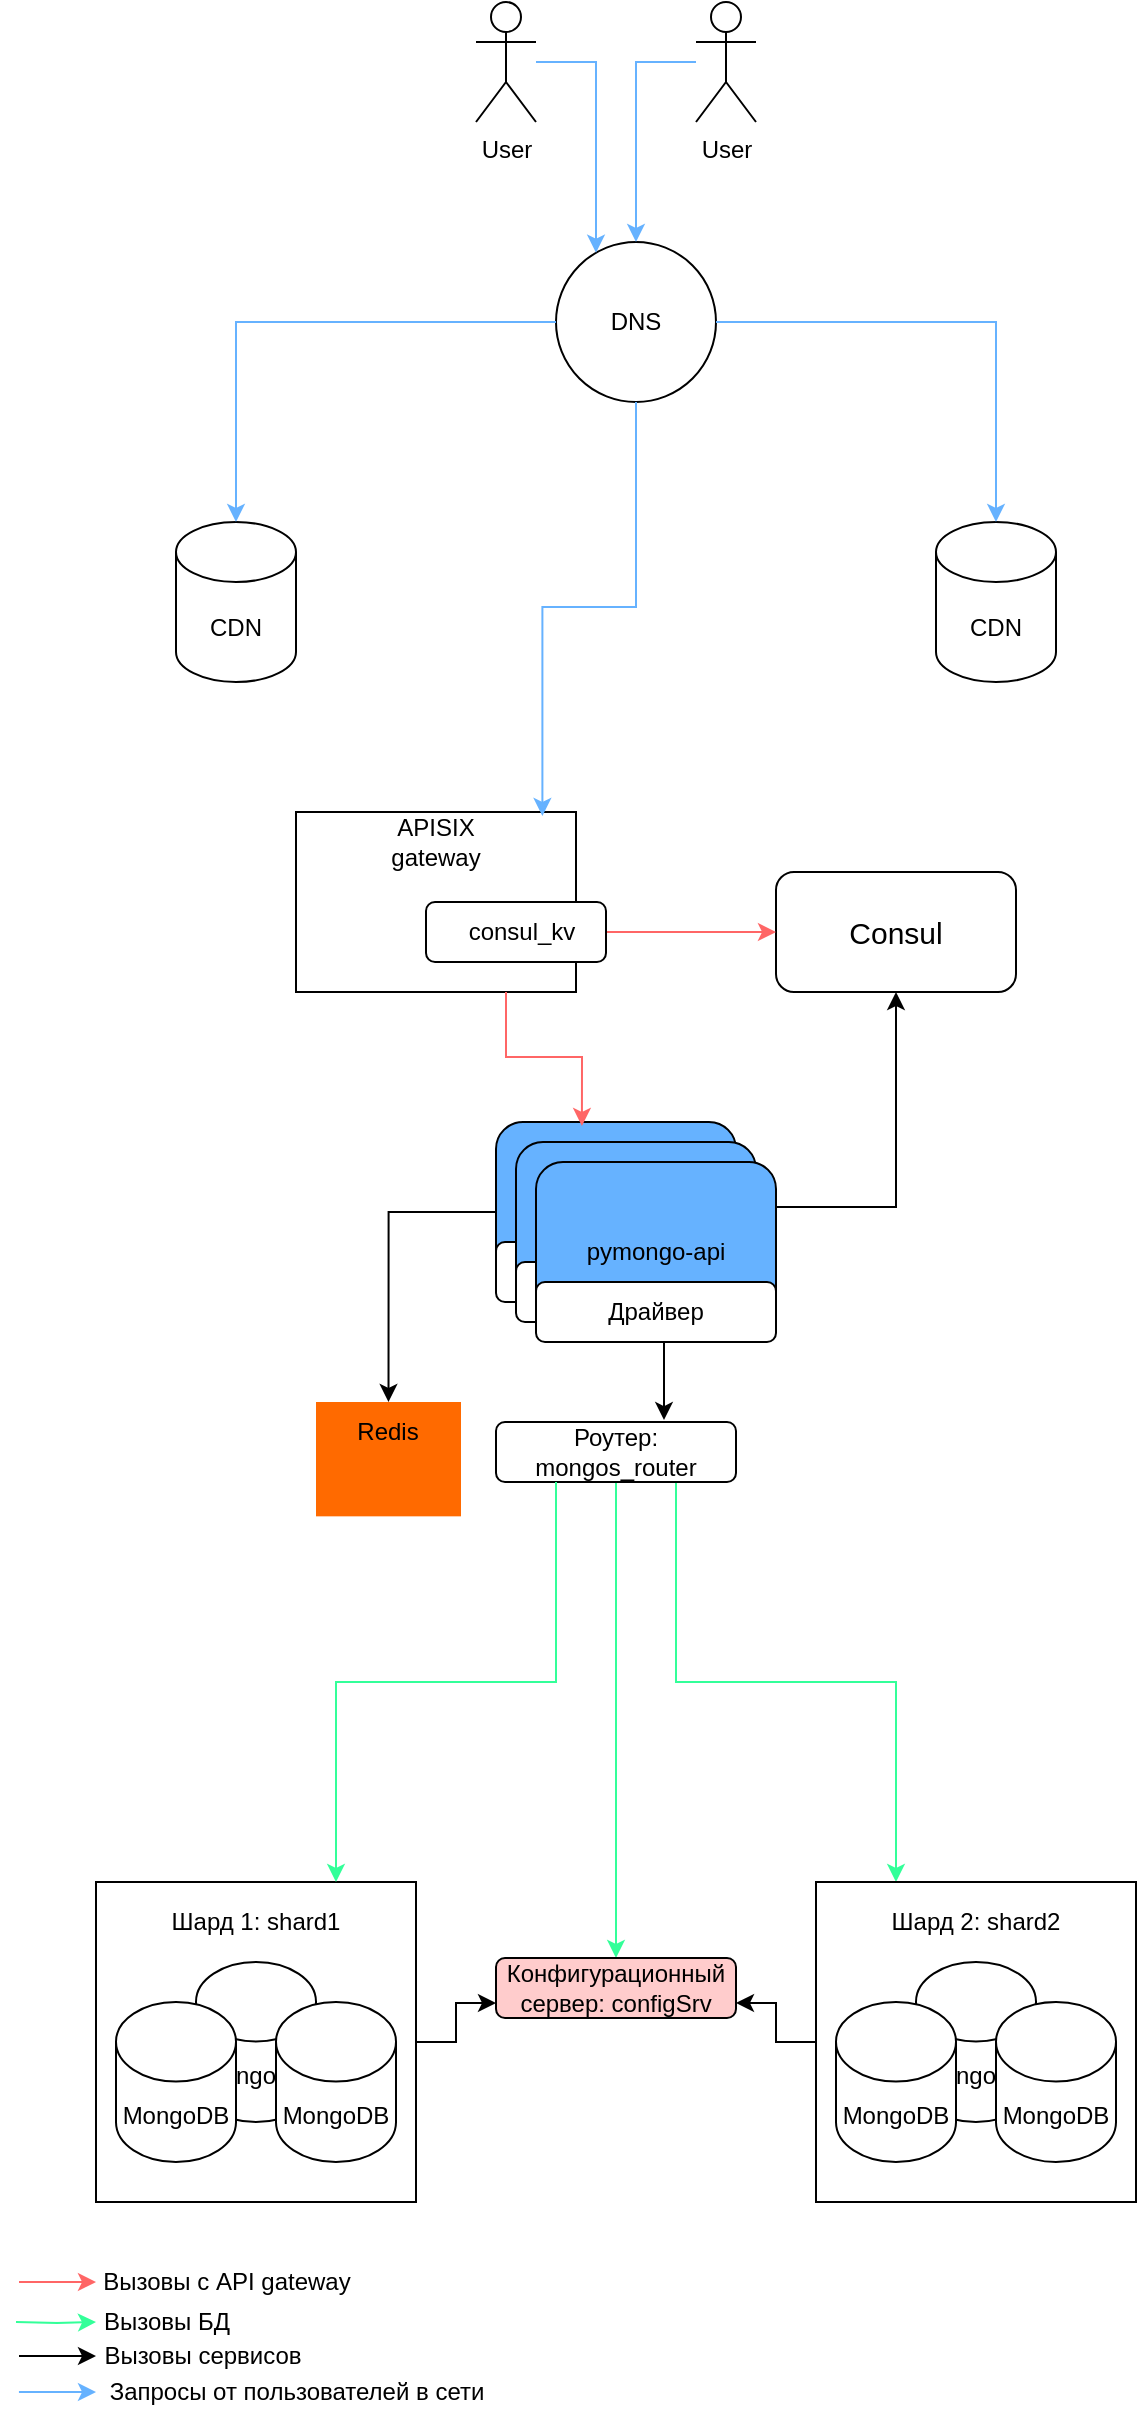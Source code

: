 <mxfile version="24.9.0">
  <diagram name="Page-1" id="-H_mtQnk-PTXWXPvYvuk">
    <mxGraphModel dx="1282" dy="1884" grid="1" gridSize="10" guides="1" tooltips="1" connect="1" arrows="1" fold="1" page="1" pageScale="1" pageWidth="1169" pageHeight="827" math="0" shadow="0">
      <root>
        <mxCell id="0" />
        <mxCell id="1" parent="0" />
        <mxCell id="z0u4Ed4zm8lamCGDg6do-19" style="edgeStyle=orthogonalEdgeStyle;rounded=0;orthogonalLoop=1;jettySize=auto;html=1;exitX=0.5;exitY=1;exitDx=0;exitDy=0;entryX=0.5;entryY=0;entryDx=0;entryDy=0;strokeColor=#33FF99;" parent="1" source="z0u4Ed4zm8lamCGDg6do-4" target="z0u4Ed4zm8lamCGDg6do-6" edge="1">
          <mxGeometry relative="1" as="geometry" />
        </mxCell>
        <mxCell id="z0u4Ed4zm8lamCGDg6do-24" style="edgeStyle=orthogonalEdgeStyle;rounded=0;orthogonalLoop=1;jettySize=auto;html=1;exitX=0.75;exitY=1;exitDx=0;exitDy=0;entryX=0.25;entryY=0;entryDx=0;entryDy=0;strokeColor=#33FF99;" parent="1" source="z0u4Ed4zm8lamCGDg6do-4" target="z0u4Ed4zm8lamCGDg6do-15" edge="1">
          <mxGeometry relative="1" as="geometry" />
        </mxCell>
        <mxCell id="z0u4Ed4zm8lamCGDg6do-4" value="Роутер: mongos_router" style="rounded=1;whiteSpace=wrap;html=1;" parent="1" vertex="1">
          <mxGeometry x="440" y="310" width="120" height="30" as="geometry" />
        </mxCell>
        <mxCell id="z0u4Ed4zm8lamCGDg6do-6" value="Конфигурационный сервер: configSrv" style="rounded=1;whiteSpace=wrap;html=1;fillColor=#FFCCCC;" parent="1" vertex="1">
          <mxGeometry x="440" y="578" width="120" height="30" as="geometry" />
        </mxCell>
        <mxCell id="z0u4Ed4zm8lamCGDg6do-11" value="" style="group" parent="1" vertex="1" connectable="0">
          <mxGeometry x="240" y="540" width="160" height="160" as="geometry" />
        </mxCell>
        <mxCell id="z0u4Ed4zm8lamCGDg6do-8" value="" style="whiteSpace=wrap;html=1;aspect=fixed;" parent="z0u4Ed4zm8lamCGDg6do-11" vertex="1">
          <mxGeometry width="160" height="160" as="geometry" />
        </mxCell>
        <mxCell id="zA23MoTUsTF4_91t8viU-2" value="MongoDB" style="shape=cylinder3;whiteSpace=wrap;html=1;boundedLbl=1;backgroundOutline=1;size=19.857;" parent="z0u4Ed4zm8lamCGDg6do-11" vertex="1">
          <mxGeometry x="50" y="40" width="60" height="80" as="geometry" />
        </mxCell>
        <mxCell id="z0u4Ed4zm8lamCGDg6do-9" value="Шард 1: shard1" style="text;html=1;align=center;verticalAlign=middle;whiteSpace=wrap;rounded=0;" parent="z0u4Ed4zm8lamCGDg6do-11" vertex="1">
          <mxGeometry width="160" height="40" as="geometry" />
        </mxCell>
        <mxCell id="GxCfe2Dk_-GDrZyA76Z_-1" value="MongoDB" style="shape=cylinder3;whiteSpace=wrap;html=1;boundedLbl=1;backgroundOutline=1;size=19.857;" parent="z0u4Ed4zm8lamCGDg6do-11" vertex="1">
          <mxGeometry x="90" y="60" width="60" height="80" as="geometry" />
        </mxCell>
        <mxCell id="GxCfe2Dk_-GDrZyA76Z_-2" value="MongoDB" style="shape=cylinder3;whiteSpace=wrap;html=1;boundedLbl=1;backgroundOutline=1;size=19.857;" parent="z0u4Ed4zm8lamCGDg6do-11" vertex="1">
          <mxGeometry x="10" y="60" width="60" height="80" as="geometry" />
        </mxCell>
        <mxCell id="z0u4Ed4zm8lamCGDg6do-12" value="" style="group" parent="1" vertex="1" connectable="0">
          <mxGeometry x="600" y="540" width="160" height="160" as="geometry" />
        </mxCell>
        <mxCell id="z0u4Ed4zm8lamCGDg6do-13" value="" style="whiteSpace=wrap;html=1;aspect=fixed;" parent="z0u4Ed4zm8lamCGDg6do-12" vertex="1">
          <mxGeometry width="160" height="160" as="geometry" />
        </mxCell>
        <mxCell id="z0u4Ed4zm8lamCGDg6do-15" value="Шард 2: shard2" style="text;html=1;align=center;verticalAlign=middle;whiteSpace=wrap;rounded=0;" parent="z0u4Ed4zm8lamCGDg6do-12" vertex="1">
          <mxGeometry width="160" height="40" as="geometry" />
        </mxCell>
        <mxCell id="GxCfe2Dk_-GDrZyA76Z_-3" value="MongoDB" style="shape=cylinder3;whiteSpace=wrap;html=1;boundedLbl=1;backgroundOutline=1;size=19.857;" parent="z0u4Ed4zm8lamCGDg6do-12" vertex="1">
          <mxGeometry x="50" y="40" width="60" height="80" as="geometry" />
        </mxCell>
        <mxCell id="GxCfe2Dk_-GDrZyA76Z_-4" value="MongoDB" style="shape=cylinder3;whiteSpace=wrap;html=1;boundedLbl=1;backgroundOutline=1;size=19.857;" parent="z0u4Ed4zm8lamCGDg6do-12" vertex="1">
          <mxGeometry x="90" y="60" width="60" height="80" as="geometry" />
        </mxCell>
        <mxCell id="GxCfe2Dk_-GDrZyA76Z_-5" value="MongoDB" style="shape=cylinder3;whiteSpace=wrap;html=1;boundedLbl=1;backgroundOutline=1;size=19.857;" parent="z0u4Ed4zm8lamCGDg6do-12" vertex="1">
          <mxGeometry x="10" y="60" width="60" height="80" as="geometry" />
        </mxCell>
        <mxCell id="z0u4Ed4zm8lamCGDg6do-17" value="" style="group" parent="1" vertex="1" connectable="0">
          <mxGeometry x="440" y="160" width="120" height="90" as="geometry" />
        </mxCell>
        <mxCell id="zA23MoTUsTF4_91t8viU-3" value="pymongo-api" style="rounded=1;whiteSpace=wrap;html=1;fillColor=#66B2FF;" parent="z0u4Ed4zm8lamCGDg6do-17" vertex="1">
          <mxGeometry width="120" height="90" as="geometry" />
        </mxCell>
        <mxCell id="z0u4Ed4zm8lamCGDg6do-2" value="Драйвер" style="rounded=1;whiteSpace=wrap;html=1;" parent="z0u4Ed4zm8lamCGDg6do-17" vertex="1">
          <mxGeometry y="60" width="120" height="30" as="geometry" />
        </mxCell>
        <mxCell id="z0u4Ed4zm8lamCGDg6do-21" style="edgeStyle=orthogonalEdgeStyle;rounded=0;orthogonalLoop=1;jettySize=auto;html=1;exitX=1;exitY=0.5;exitDx=0;exitDy=0;entryX=0;entryY=0.75;entryDx=0;entryDy=0;" parent="1" source="z0u4Ed4zm8lamCGDg6do-8" target="z0u4Ed4zm8lamCGDg6do-6" edge="1">
          <mxGeometry relative="1" as="geometry" />
        </mxCell>
        <mxCell id="z0u4Ed4zm8lamCGDg6do-22" style="edgeStyle=orthogonalEdgeStyle;rounded=0;orthogonalLoop=1;jettySize=auto;html=1;exitX=0;exitY=0.5;exitDx=0;exitDy=0;entryX=1;entryY=0.75;entryDx=0;entryDy=0;" parent="1" source="z0u4Ed4zm8lamCGDg6do-13" target="z0u4Ed4zm8lamCGDg6do-6" edge="1">
          <mxGeometry relative="1" as="geometry" />
        </mxCell>
        <mxCell id="z0u4Ed4zm8lamCGDg6do-23" style="edgeStyle=orthogonalEdgeStyle;rounded=0;orthogonalLoop=1;jettySize=auto;html=1;exitX=0.25;exitY=1;exitDx=0;exitDy=0;entryX=0.75;entryY=0;entryDx=0;entryDy=0;strokeColor=#33FF99;" parent="1" source="z0u4Ed4zm8lamCGDg6do-4" target="z0u4Ed4zm8lamCGDg6do-9" edge="1">
          <mxGeometry relative="1" as="geometry" />
        </mxCell>
        <mxCell id="w7AsBhVoFl4Xi_suDUbh-3" value="" style="group" parent="1" vertex="1" connectable="0">
          <mxGeometry x="350" y="300" width="72.5" height="57.17" as="geometry" />
        </mxCell>
        <mxCell id="w7AsBhVoFl4Xi_suDUbh-1" value="" style="points=[];aspect=fixed;html=1;align=center;shadow=0;dashed=0;fillColor=#FF6A00;strokeColor=none;shape=mxgraph.alibaba_cloud.redis_kvstore;" parent="w7AsBhVoFl4Xi_suDUbh-3" vertex="1">
          <mxGeometry width="72.5" height="57.17" as="geometry" />
        </mxCell>
        <mxCell id="w7AsBhVoFl4Xi_suDUbh-2" value="Redis" style="text;html=1;align=center;verticalAlign=middle;whiteSpace=wrap;rounded=0;" parent="w7AsBhVoFl4Xi_suDUbh-3" vertex="1">
          <mxGeometry x="6.25" width="60" height="30" as="geometry" />
        </mxCell>
        <mxCell id="QXobtDgoVljrmMvmmqzc-1" value="" style="group;fontStyle=0" vertex="1" connectable="0" parent="1">
          <mxGeometry x="450" y="170" width="120" height="90" as="geometry" />
        </mxCell>
        <mxCell id="QXobtDgoVljrmMvmmqzc-2" value="pymongo-api" style="rounded=1;whiteSpace=wrap;html=1;fillColor=#66B2FF;" vertex="1" parent="QXobtDgoVljrmMvmmqzc-1">
          <mxGeometry width="120" height="90" as="geometry" />
        </mxCell>
        <mxCell id="QXobtDgoVljrmMvmmqzc-3" value="Драйвер" style="rounded=1;whiteSpace=wrap;html=1;" vertex="1" parent="QXobtDgoVljrmMvmmqzc-1">
          <mxGeometry y="60" width="120" height="30" as="geometry" />
        </mxCell>
        <mxCell id="QXobtDgoVljrmMvmmqzc-4" value="" style="group;fontStyle=1" vertex="1" connectable="0" parent="1">
          <mxGeometry x="460" y="180" width="120" height="90" as="geometry" />
        </mxCell>
        <mxCell id="QXobtDgoVljrmMvmmqzc-5" value="pymongo-api" style="rounded=1;whiteSpace=wrap;html=1;fillColor=#66B2FF;" vertex="1" parent="QXobtDgoVljrmMvmmqzc-4">
          <mxGeometry width="120" height="90" as="geometry" />
        </mxCell>
        <mxCell id="QXobtDgoVljrmMvmmqzc-6" value="Драйвер" style="rounded=1;whiteSpace=wrap;html=1;" vertex="1" parent="QXobtDgoVljrmMvmmqzc-4">
          <mxGeometry y="60" width="120" height="30" as="geometry" />
        </mxCell>
        <mxCell id="QXobtDgoVljrmMvmmqzc-7" style="edgeStyle=orthogonalEdgeStyle;rounded=0;orthogonalLoop=1;jettySize=auto;html=1;exitX=0;exitY=0.5;exitDx=0;exitDy=0;entryX=0.5;entryY=0;entryDx=0;entryDy=0;" edge="1" parent="1" source="zA23MoTUsTF4_91t8viU-3" target="w7AsBhVoFl4Xi_suDUbh-2">
          <mxGeometry relative="1" as="geometry" />
        </mxCell>
        <mxCell id="QXobtDgoVljrmMvmmqzc-14" style="edgeStyle=orthogonalEdgeStyle;rounded=0;orthogonalLoop=1;jettySize=auto;html=1;exitX=0.5;exitY=1;exitDx=0;exitDy=0;entryX=0.7;entryY=-0.033;entryDx=0;entryDy=0;entryPerimeter=0;" edge="1" parent="1" source="QXobtDgoVljrmMvmmqzc-6" target="z0u4Ed4zm8lamCGDg6do-4">
          <mxGeometry relative="1" as="geometry" />
        </mxCell>
        <mxCell id="QXobtDgoVljrmMvmmqzc-20" value="" style="group" vertex="1" connectable="0" parent="1">
          <mxGeometry x="580" y="35" width="120" height="60" as="geometry" />
        </mxCell>
        <mxCell id="QXobtDgoVljrmMvmmqzc-18" value="" style="rounded=1;whiteSpace=wrap;html=1;" vertex="1" parent="QXobtDgoVljrmMvmmqzc-20">
          <mxGeometry width="120" height="60" as="geometry" />
        </mxCell>
        <mxCell id="QXobtDgoVljrmMvmmqzc-19" value="&lt;font style=&quot;font-size: 15px;&quot;&gt;Consul&lt;/font&gt;" style="text;html=1;align=center;verticalAlign=middle;whiteSpace=wrap;rounded=0;" vertex="1" parent="QXobtDgoVljrmMvmmqzc-20">
          <mxGeometry x="25" y="10" width="70" height="40" as="geometry" />
        </mxCell>
        <mxCell id="QXobtDgoVljrmMvmmqzc-21" style="edgeStyle=orthogonalEdgeStyle;rounded=0;orthogonalLoop=1;jettySize=auto;html=1;exitX=1;exitY=0.5;exitDx=0;exitDy=0;strokeColor=#FF6666;" edge="1" parent="1" source="QXobtDgoVljrmMvmmqzc-15" target="QXobtDgoVljrmMvmmqzc-18">
          <mxGeometry relative="1" as="geometry" />
        </mxCell>
        <mxCell id="QXobtDgoVljrmMvmmqzc-8" value="" style="rounded=0;whiteSpace=wrap;html=1;movable=1;resizable=1;rotatable=1;deletable=1;editable=1;locked=0;connectable=1;container=0;" vertex="1" parent="1">
          <mxGeometry x="340" y="5" width="140" height="90" as="geometry" />
        </mxCell>
        <mxCell id="QXobtDgoVljrmMvmmqzc-13" value="APISIX gateway" style="text;html=1;align=center;verticalAlign=middle;whiteSpace=wrap;rounded=0;movable=1;resizable=1;rotatable=1;deletable=1;editable=1;locked=0;connectable=1;container=0;" vertex="1" parent="1">
          <mxGeometry x="380" y="5" width="60" height="30" as="geometry" />
        </mxCell>
        <mxCell id="QXobtDgoVljrmMvmmqzc-15" value="" style="rounded=1;whiteSpace=wrap;html=1;movable=1;resizable=1;rotatable=1;deletable=1;editable=1;locked=0;connectable=1;container=0;" vertex="1" parent="1">
          <mxGeometry x="405" y="50" width="90" height="30" as="geometry" />
        </mxCell>
        <mxCell id="QXobtDgoVljrmMvmmqzc-17" value="consul_kv" style="text;html=1;align=center;verticalAlign=middle;whiteSpace=wrap;rounded=0;movable=1;resizable=1;rotatable=1;deletable=1;editable=1;locked=0;connectable=1;container=0;" vertex="1" parent="1">
          <mxGeometry x="422.5" y="50" width="60" height="30" as="geometry" />
        </mxCell>
        <mxCell id="QXobtDgoVljrmMvmmqzc-22" style="edgeStyle=orthogonalEdgeStyle;rounded=0;orthogonalLoop=1;jettySize=auto;html=1;exitX=0.75;exitY=1;exitDx=0;exitDy=0;entryX=0.358;entryY=0.022;entryDx=0;entryDy=0;entryPerimeter=0;strokeColor=#FF6666;" edge="1" parent="1" source="QXobtDgoVljrmMvmmqzc-8" target="zA23MoTUsTF4_91t8viU-3">
          <mxGeometry relative="1" as="geometry" />
        </mxCell>
        <mxCell id="QXobtDgoVljrmMvmmqzc-23" style="edgeStyle=orthogonalEdgeStyle;rounded=0;orthogonalLoop=1;jettySize=auto;html=1;exitX=1;exitY=0.25;exitDx=0;exitDy=0;entryX=0.5;entryY=1;entryDx=0;entryDy=0;" edge="1" parent="1" source="QXobtDgoVljrmMvmmqzc-5" target="QXobtDgoVljrmMvmmqzc-18">
          <mxGeometry relative="1" as="geometry" />
        </mxCell>
        <mxCell id="QXobtDgoVljrmMvmmqzc-27" style="edgeStyle=orthogonalEdgeStyle;rounded=0;orthogonalLoop=1;jettySize=auto;html=1;exitX=0.75;exitY=1;exitDx=0;exitDy=0;strokeColor=#FF6666;" edge="1" parent="1">
          <mxGeometry relative="1" as="geometry">
            <mxPoint x="201.5" y="740" as="sourcePoint" />
            <mxPoint x="240" y="740" as="targetPoint" />
          </mxGeometry>
        </mxCell>
        <mxCell id="QXobtDgoVljrmMvmmqzc-28" value="Вызовы с API gateway" style="text;html=1;align=center;verticalAlign=middle;resizable=0;points=[];autosize=1;strokeColor=none;fillColor=none;" vertex="1" parent="1">
          <mxGeometry x="230" y="725" width="150" height="30" as="geometry" />
        </mxCell>
        <mxCell id="QXobtDgoVljrmMvmmqzc-29" style="edgeStyle=orthogonalEdgeStyle;rounded=0;orthogonalLoop=1;jettySize=auto;html=1;strokeColor=#33FF99;" edge="1" parent="1">
          <mxGeometry relative="1" as="geometry">
            <mxPoint x="200" y="760" as="sourcePoint" />
            <mxPoint x="240" y="760" as="targetPoint" />
          </mxGeometry>
        </mxCell>
        <mxCell id="QXobtDgoVljrmMvmmqzc-30" value="Вызовы БД" style="text;html=1;align=center;verticalAlign=middle;resizable=0;points=[];autosize=1;strokeColor=none;fillColor=none;" vertex="1" parent="1">
          <mxGeometry x="230" y="745" width="90" height="30" as="geometry" />
        </mxCell>
        <mxCell id="QXobtDgoVljrmMvmmqzc-31" style="edgeStyle=orthogonalEdgeStyle;rounded=0;orthogonalLoop=1;jettySize=auto;html=1;exitX=0.75;exitY=1;exitDx=0;exitDy=0;strokeColor=#000000;" edge="1" parent="1">
          <mxGeometry relative="1" as="geometry">
            <mxPoint x="201.5" y="777" as="sourcePoint" />
            <mxPoint x="240" y="777" as="targetPoint" />
          </mxGeometry>
        </mxCell>
        <mxCell id="QXobtDgoVljrmMvmmqzc-32" value="Вызовы сервисов" style="text;html=1;align=center;verticalAlign=middle;resizable=0;points=[];autosize=1;strokeColor=none;fillColor=none;" vertex="1" parent="1">
          <mxGeometry x="233" y="762" width="120" height="30" as="geometry" />
        </mxCell>
        <mxCell id="QXobtDgoVljrmMvmmqzc-33" value="DNS" style="ellipse;whiteSpace=wrap;html=1;aspect=fixed;" vertex="1" parent="1">
          <mxGeometry x="470" y="-280" width="80" height="80" as="geometry" />
        </mxCell>
        <mxCell id="QXobtDgoVljrmMvmmqzc-35" value="" style="edgeStyle=orthogonalEdgeStyle;rounded=0;orthogonalLoop=1;jettySize=auto;html=1;strokeColor=#66B2FF;" edge="1" parent="1" source="QXobtDgoVljrmMvmmqzc-34" target="QXobtDgoVljrmMvmmqzc-33">
          <mxGeometry relative="1" as="geometry">
            <Array as="points">
              <mxPoint x="490" y="-370" />
            </Array>
          </mxGeometry>
        </mxCell>
        <mxCell id="QXobtDgoVljrmMvmmqzc-34" value="User" style="shape=umlActor;verticalLabelPosition=bottom;verticalAlign=top;html=1;outlineConnect=0;" vertex="1" parent="1">
          <mxGeometry x="430" y="-400" width="30" height="60" as="geometry" />
        </mxCell>
        <mxCell id="QXobtDgoVljrmMvmmqzc-37" value="" style="edgeStyle=orthogonalEdgeStyle;rounded=0;orthogonalLoop=1;jettySize=auto;html=1;strokeColor=#66B2FF;" edge="1" parent="1" source="QXobtDgoVljrmMvmmqzc-36" target="QXobtDgoVljrmMvmmqzc-33">
          <mxGeometry relative="1" as="geometry">
            <Array as="points">
              <mxPoint x="510" y="-370" />
            </Array>
          </mxGeometry>
        </mxCell>
        <mxCell id="QXobtDgoVljrmMvmmqzc-36" value="User&lt;div&gt;&lt;br&gt;&lt;/div&gt;" style="shape=umlActor;verticalLabelPosition=bottom;verticalAlign=top;html=1;outlineConnect=0;" vertex="1" parent="1">
          <mxGeometry x="540" y="-400" width="30" height="60" as="geometry" />
        </mxCell>
        <mxCell id="QXobtDgoVljrmMvmmqzc-40" value="CDN" style="shape=cylinder3;whiteSpace=wrap;html=1;boundedLbl=1;backgroundOutline=1;size=15;" vertex="1" parent="1">
          <mxGeometry x="280" y="-140" width="60" height="80" as="geometry" />
        </mxCell>
        <mxCell id="QXobtDgoVljrmMvmmqzc-42" value="CDN" style="shape=cylinder3;whiteSpace=wrap;html=1;boundedLbl=1;backgroundOutline=1;size=15;" vertex="1" parent="1">
          <mxGeometry x="660" y="-140" width="60" height="80" as="geometry" />
        </mxCell>
        <mxCell id="QXobtDgoVljrmMvmmqzc-43" style="edgeStyle=orthogonalEdgeStyle;rounded=0;orthogonalLoop=1;jettySize=auto;html=1;exitX=0;exitY=0.5;exitDx=0;exitDy=0;entryX=0.5;entryY=0;entryDx=0;entryDy=0;entryPerimeter=0;strokeColor=#66B2FF;" edge="1" parent="1" source="QXobtDgoVljrmMvmmqzc-33" target="QXobtDgoVljrmMvmmqzc-40">
          <mxGeometry relative="1" as="geometry" />
        </mxCell>
        <mxCell id="QXobtDgoVljrmMvmmqzc-44" style="edgeStyle=orthogonalEdgeStyle;rounded=0;orthogonalLoop=1;jettySize=auto;html=1;exitX=1;exitY=0.5;exitDx=0;exitDy=0;entryX=0.5;entryY=0;entryDx=0;entryDy=0;entryPerimeter=0;strokeColor=#66B2FF;" edge="1" parent="1" source="QXobtDgoVljrmMvmmqzc-33" target="QXobtDgoVljrmMvmmqzc-42">
          <mxGeometry relative="1" as="geometry" />
        </mxCell>
        <mxCell id="QXobtDgoVljrmMvmmqzc-45" style="edgeStyle=orthogonalEdgeStyle;rounded=0;orthogonalLoop=1;jettySize=auto;html=1;exitX=0.5;exitY=1;exitDx=0;exitDy=0;entryX=0.88;entryY=0.022;entryDx=0;entryDy=0;entryPerimeter=0;strokeColor=#66B2FF;" edge="1" parent="1" source="QXobtDgoVljrmMvmmqzc-33" target="QXobtDgoVljrmMvmmqzc-8">
          <mxGeometry relative="1" as="geometry" />
        </mxCell>
        <mxCell id="QXobtDgoVljrmMvmmqzc-46" style="edgeStyle=orthogonalEdgeStyle;rounded=0;orthogonalLoop=1;jettySize=auto;html=1;exitX=1;exitY=0.5;exitDx=0;exitDy=0;strokeColor=#66B2FF;" edge="1" parent="1">
          <mxGeometry relative="1" as="geometry">
            <mxPoint x="201.47" y="795" as="sourcePoint" />
            <mxPoint x="240" y="795" as="targetPoint" />
          </mxGeometry>
        </mxCell>
        <mxCell id="QXobtDgoVljrmMvmmqzc-47" value="Запросы от пользователей в сети" style="text;html=1;align=center;verticalAlign=middle;resizable=0;points=[];autosize=1;strokeColor=none;fillColor=none;" vertex="1" parent="1">
          <mxGeometry x="230" y="780" width="220" height="30" as="geometry" />
        </mxCell>
      </root>
    </mxGraphModel>
  </diagram>
</mxfile>

